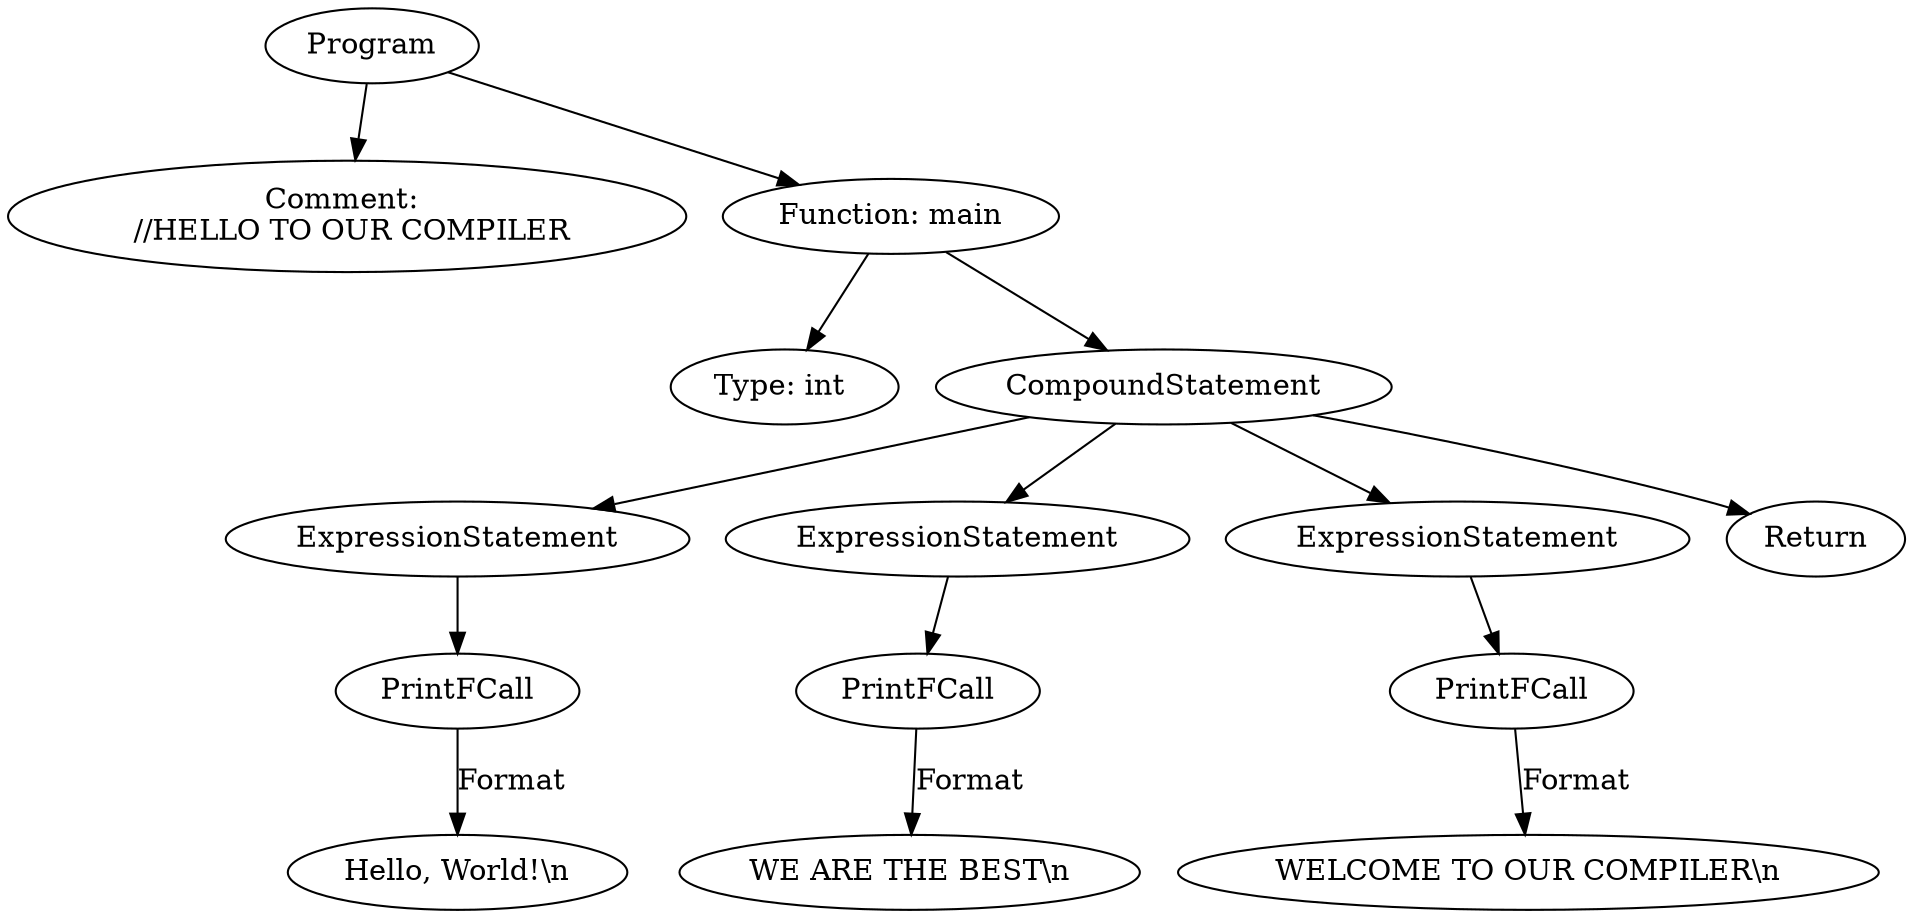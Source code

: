 digraph ExpressionGraph {
1923451885968 [label="Program"];
1923451885968 -> 1923446614416;
1923446614416 [label="Comment: 
 //HELLO TO OUR COMPILER
"];
1923451885968 -> 1923451886032;
1923451886032 [label="Function: main"];
1923451886032 -> 1923451885776;
1923451885776 [label="Type: int "];
1923451886032 -> 1923451885456;
1923451885456 [label="CompoundStatement"];
1923451885456 -> 1923436832272;
1923436832272 [label="ExpressionStatement"];
1923436832272 -> 1923451303952;
1923451303952 [label="PrintFCall"];
1923451303952 -> 1923436391728 [label="Format"];
1923436391728 [label="Hello\, World!\\n"];
1923451885456 -> 1923442652624;
1923442652624 [label="ExpressionStatement"];
1923442652624 -> 1923451887504;
1923451887504 [label="PrintFCall"];
1923451887504 -> 1923451833920 [label="Format"];
1923451833920 [label="WE ARE THE BEST\\n"];
1923451885456 -> 1923451887376;
1923451887376 [label="ExpressionStatement"];
1923451887376 -> 1923451887696;
1923451887696 [label="PrintFCall"];
1923451887696 -> 1923451845680 [label="Format"];
1923451845680 [label="WELCOME TO OUR COMPILER\\n"];
1923451885456 -> 1923451887568;
1923451887568 [label="Return"];
}
